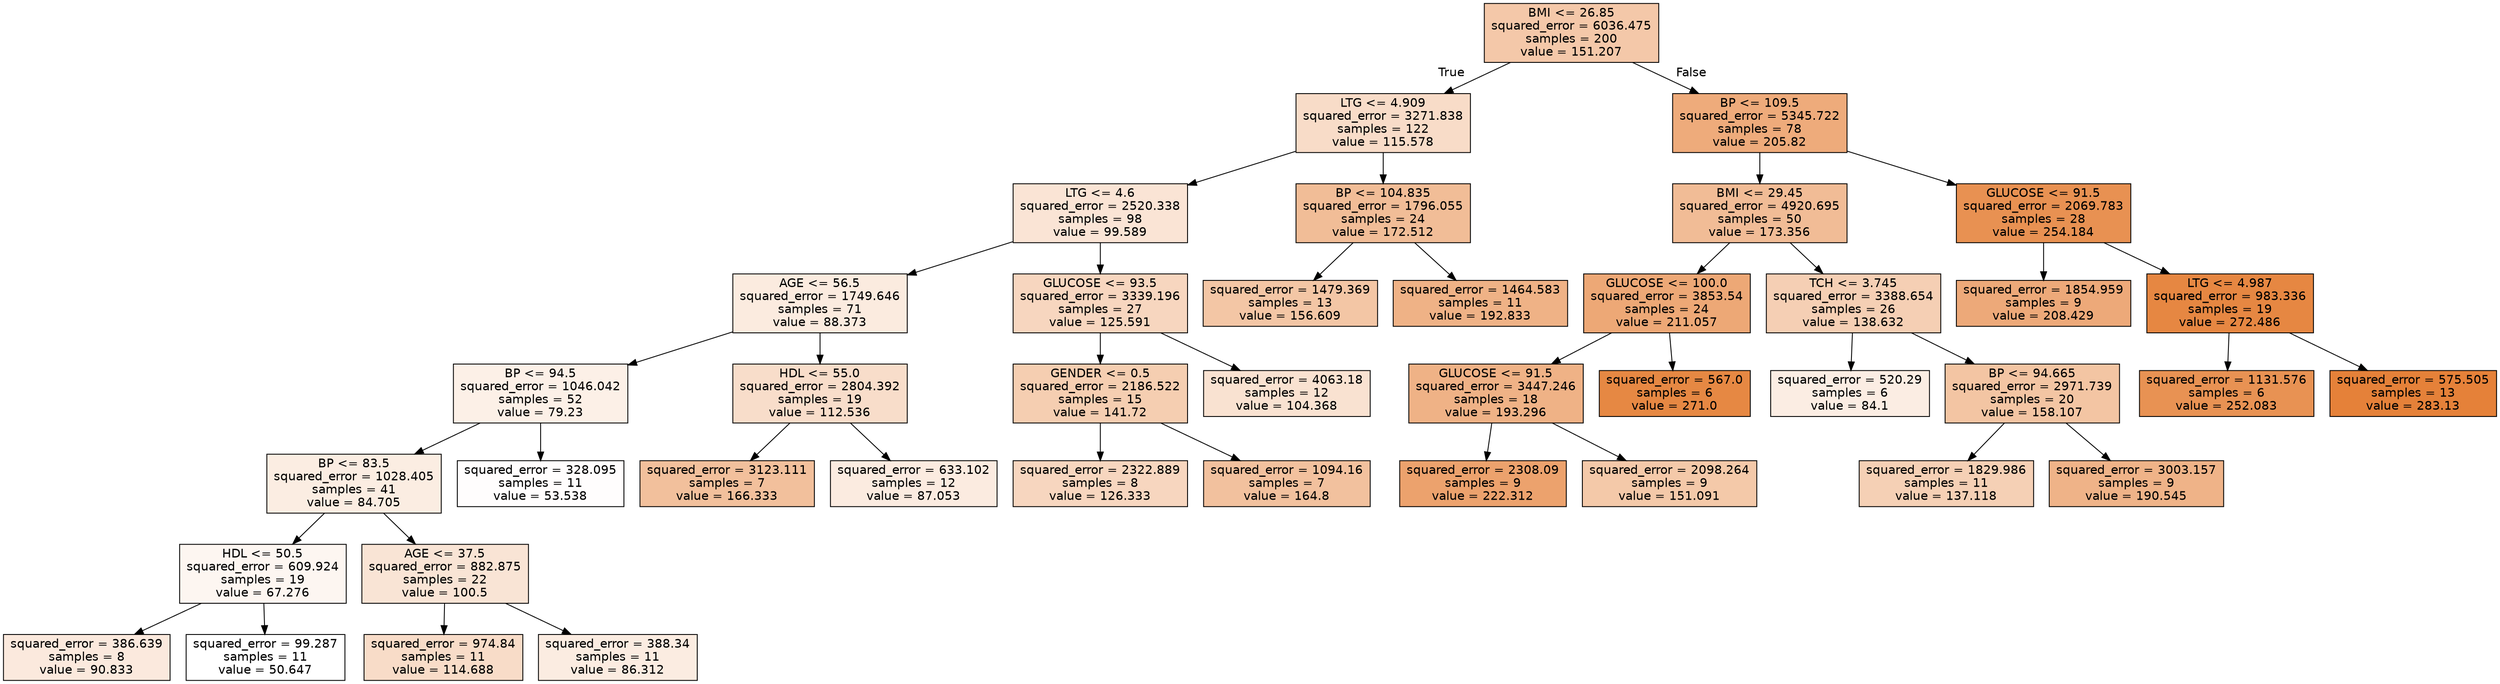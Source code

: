 digraph Tree {
node [shape=box, style="filled", color="black", fontname="helvetica"] ;
edge [fontname="helvetica"] ;
0 [label="BMI <= 26.85\nsquared_error = 6036.475\nsamples = 200\nvalue = 151.207", fillcolor="#f4c8a9"] ;
1 [label="LTG <= 4.909\nsquared_error = 3271.838\nsamples = 122\nvalue = 115.578", fillcolor="#f8dcc8"] ;
0 -> 1 [labeldistance=2.5, labelangle=45, headlabel="True"] ;
2 [label="LTG <= 4.6\nsquared_error = 2520.338\nsamples = 98\nvalue = 99.589", fillcolor="#fae4d5"] ;
1 -> 2 ;
3 [label="AGE <= 56.5\nsquared_error = 1749.646\nsamples = 71\nvalue = 88.373", fillcolor="#fbebdf"] ;
2 -> 3 ;
4 [label="BP <= 94.5\nsquared_error = 1046.042\nsamples = 52\nvalue = 79.23", fillcolor="#fcf0e7"] ;
3 -> 4 ;
5 [label="BP <= 83.5\nsquared_error = 1028.405\nsamples = 41\nvalue = 84.705", fillcolor="#fbede2"] ;
4 -> 5 ;
6 [label="HDL <= 50.5\nsquared_error = 609.924\nsamples = 19\nvalue = 67.276", fillcolor="#fdf6f1"] ;
5 -> 6 ;
7 [label="squared_error = 386.639\nsamples = 8\nvalue = 90.833", fillcolor="#fbe9dd"] ;
6 -> 7 ;
8 [label="squared_error = 99.287\nsamples = 11\nvalue = 50.647", fillcolor="#ffffff"] ;
6 -> 8 ;
9 [label="AGE <= 37.5\nsquared_error = 882.875\nsamples = 22\nvalue = 100.5", fillcolor="#f9e4d5"] ;
5 -> 9 ;
10 [label="squared_error = 974.84\nsamples = 11\nvalue = 114.688", fillcolor="#f8dcc8"] ;
9 -> 10 ;
11 [label="squared_error = 388.34\nsamples = 11\nvalue = 86.312", fillcolor="#fbece1"] ;
9 -> 11 ;
12 [label="squared_error = 328.095\nsamples = 11\nvalue = 53.538", fillcolor="#fffdfd"] ;
4 -> 12 ;
13 [label="HDL <= 55.0\nsquared_error = 2804.392\nsamples = 19\nvalue = 112.536", fillcolor="#f8ddca"] ;
3 -> 13 ;
14 [label="squared_error = 3123.111\nsamples = 7\nvalue = 166.333", fillcolor="#f2c09c"] ;
13 -> 14 ;
15 [label="squared_error = 633.102\nsamples = 12\nvalue = 87.053", fillcolor="#fbebe0"] ;
13 -> 15 ;
16 [label="GLUCOSE <= 93.5\nsquared_error = 3339.196\nsamples = 27\nvalue = 125.591", fillcolor="#f7d6bf"] ;
2 -> 16 ;
17 [label="GENDER <= 0.5\nsquared_error = 2186.522\nsamples = 15\nvalue = 141.72", fillcolor="#f5ceb1"] ;
16 -> 17 ;
18 [label="squared_error = 2322.889\nsamples = 8\nvalue = 126.333", fillcolor="#f7d6bf"] ;
17 -> 18 ;
19 [label="squared_error = 1094.16\nsamples = 7\nvalue = 164.8", fillcolor="#f2c19e"] ;
17 -> 19 ;
20 [label="squared_error = 4063.18\nsamples = 12\nvalue = 104.368", fillcolor="#f9e2d1"] ;
16 -> 20 ;
21 [label="BP <= 104.835\nsquared_error = 1796.055\nsamples = 24\nvalue = 172.512", fillcolor="#f1bd97"] ;
1 -> 21 ;
22 [label="squared_error = 1479.369\nsamples = 13\nvalue = 156.609", fillcolor="#f3c6a5"] ;
21 -> 22 ;
23 [label="squared_error = 1464.583\nsamples = 11\nvalue = 192.833", fillcolor="#efb286"] ;
21 -> 23 ;
24 [label="BP <= 109.5\nsquared_error = 5345.722\nsamples = 78\nvalue = 205.82", fillcolor="#eeab7b"] ;
0 -> 24 [labeldistance=2.5, labelangle=-45, headlabel="False"] ;
25 [label="BMI <= 29.45\nsquared_error = 4920.695\nsamples = 50\nvalue = 173.356", fillcolor="#f1bc96"] ;
24 -> 25 ;
26 [label="GLUCOSE <= 100.0\nsquared_error = 3853.54\nsamples = 24\nvalue = 211.057", fillcolor="#eda876"] ;
25 -> 26 ;
27 [label="GLUCOSE <= 91.5\nsquared_error = 3447.246\nsamples = 18\nvalue = 193.296", fillcolor="#efb286"] ;
26 -> 27 ;
28 [label="squared_error = 2308.09\nsamples = 9\nvalue = 222.312", fillcolor="#eca26d"] ;
27 -> 28 ;
29 [label="squared_error = 2098.264\nsamples = 9\nvalue = 151.091", fillcolor="#f4c9a9"] ;
27 -> 29 ;
30 [label="squared_error = 567.0\nsamples = 6\nvalue = 271.0", fillcolor="#e68843"] ;
26 -> 30 ;
31 [label="TCH <= 3.745\nsquared_error = 3388.654\nsamples = 26\nvalue = 138.632", fillcolor="#f5cfb4"] ;
25 -> 31 ;
32 [label="squared_error = 520.29\nsamples = 6\nvalue = 84.1", fillcolor="#fbede3"] ;
31 -> 32 ;
33 [label="BP <= 94.665\nsquared_error = 2971.739\nsamples = 20\nvalue = 158.107", fillcolor="#f3c5a3"] ;
31 -> 33 ;
34 [label="squared_error = 1829.986\nsamples = 11\nvalue = 137.118", fillcolor="#f5d0b5"] ;
33 -> 34 ;
35 [label="squared_error = 3003.157\nsamples = 9\nvalue = 190.545", fillcolor="#efb388"] ;
33 -> 35 ;
36 [label="GLUCOSE <= 91.5\nsquared_error = 2069.783\nsamples = 28\nvalue = 254.184", fillcolor="#e89152"] ;
24 -> 36 ;
37 [label="squared_error = 1854.959\nsamples = 9\nvalue = 208.429", fillcolor="#eda979"] ;
36 -> 37 ;
38 [label="LTG <= 4.987\nsquared_error = 983.336\nsamples = 19\nvalue = 272.486", fillcolor="#e68742"] ;
36 -> 38 ;
39 [label="squared_error = 1131.576\nsamples = 6\nvalue = 252.083", fillcolor="#e89253"] ;
38 -> 39 ;
40 [label="squared_error = 575.505\nsamples = 13\nvalue = 283.13", fillcolor="#e58139"] ;
38 -> 40 ;
}